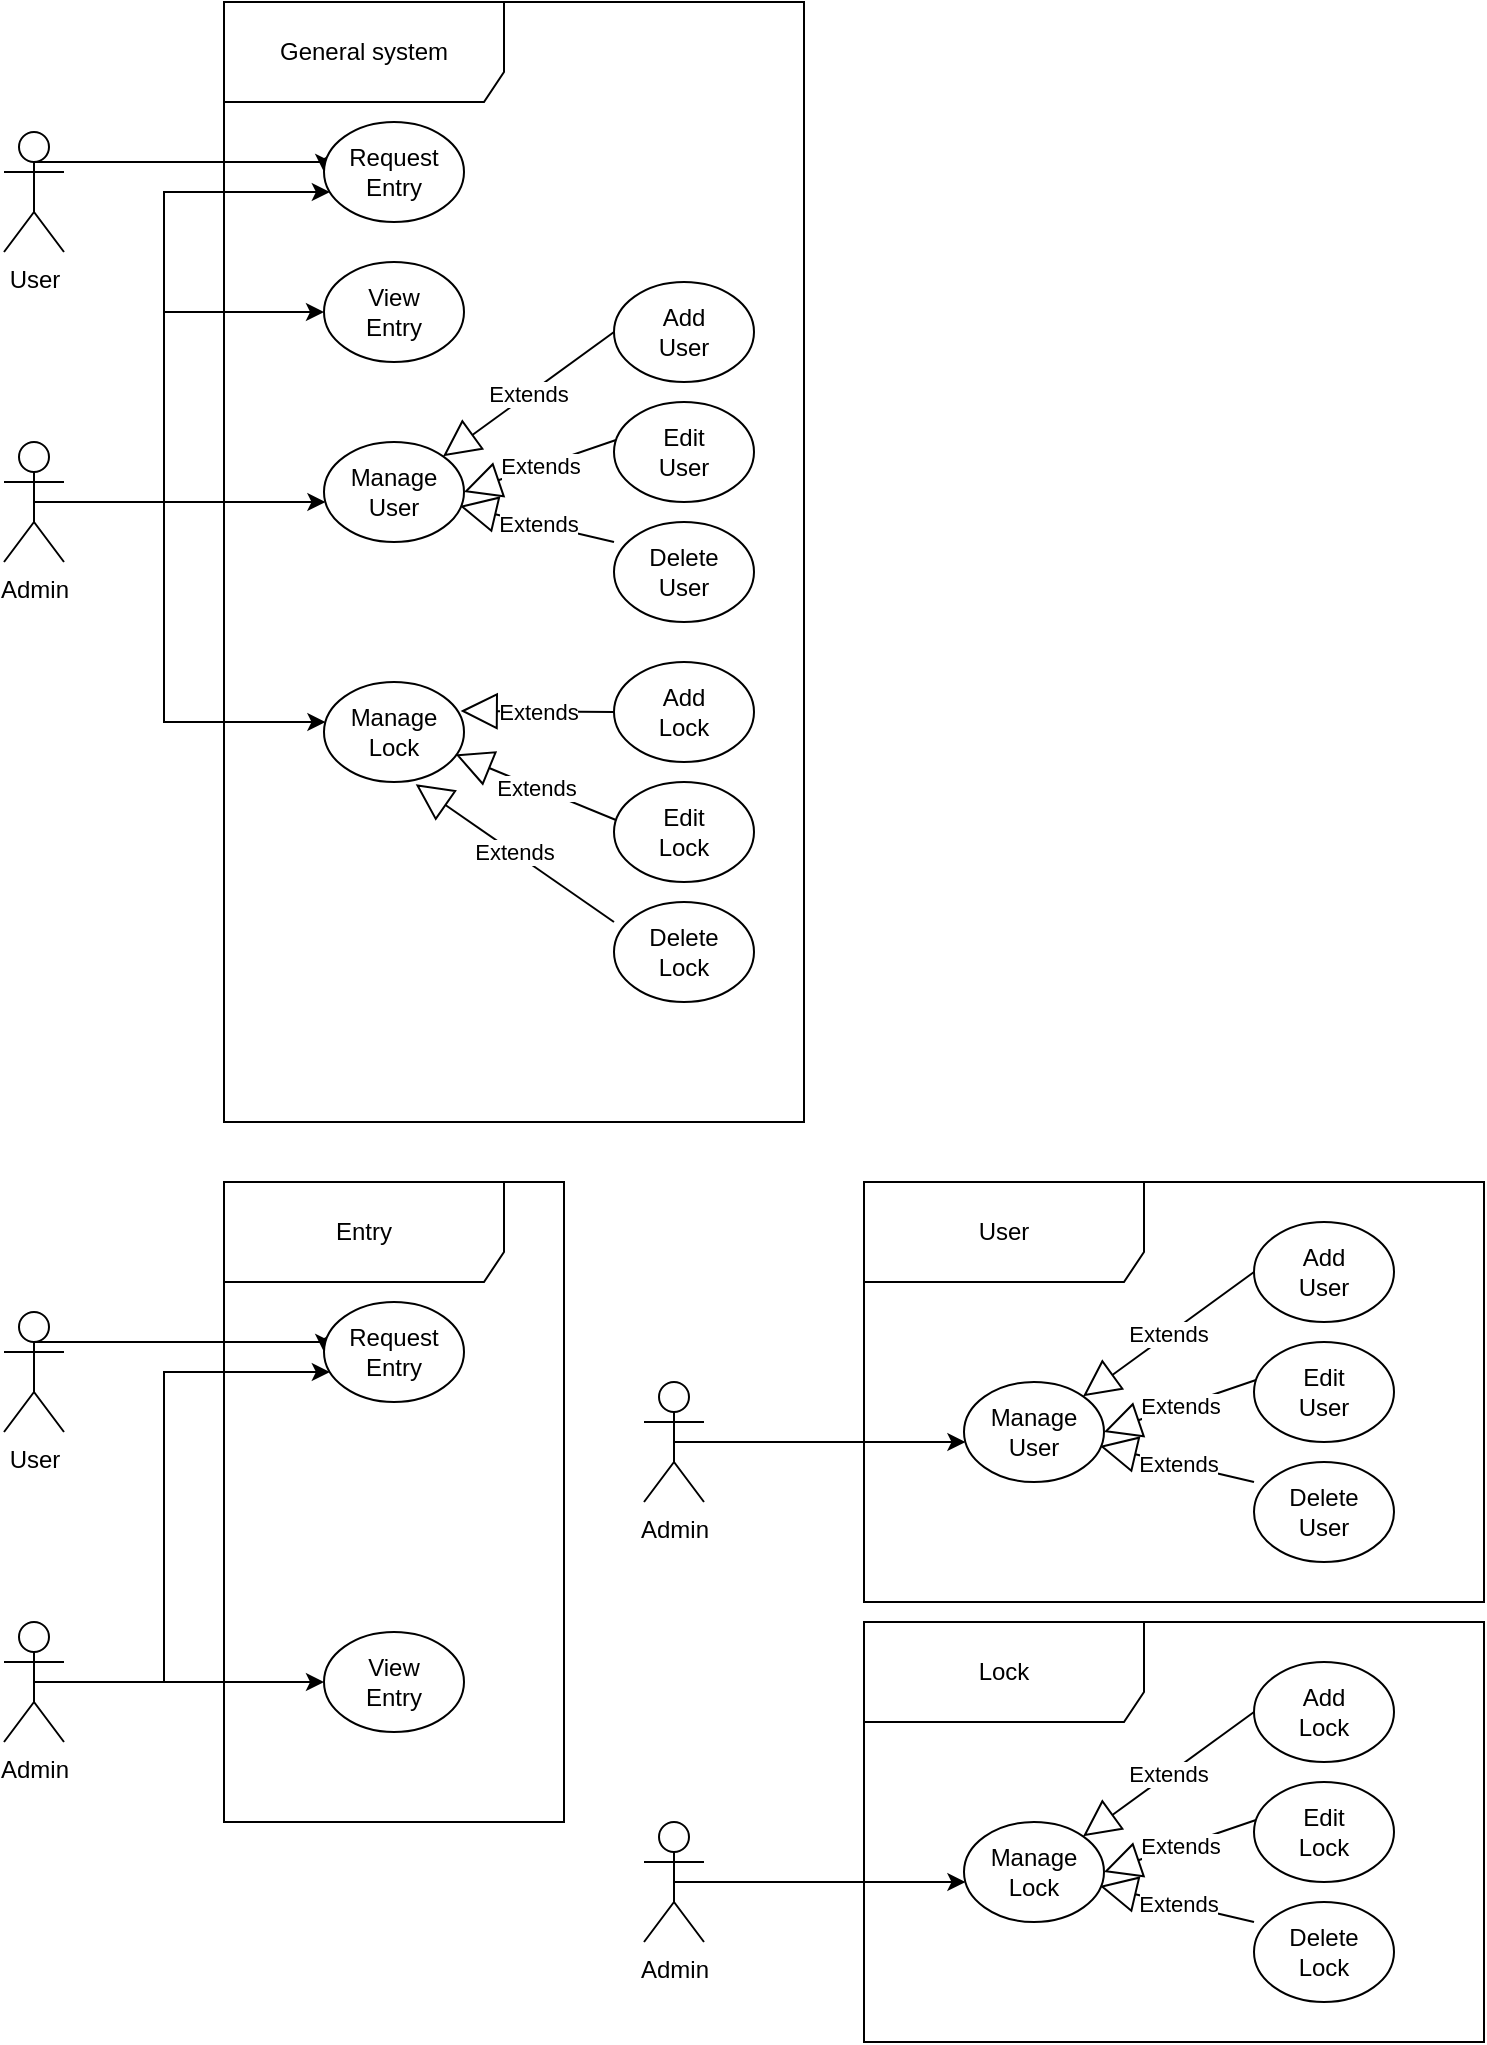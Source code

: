 <mxfile version="24.2.1" type="github">
  <diagram name="Page-1" id="KR48Tqy-JeSC4KKlanXZ">
    <mxGraphModel dx="1195" dy="628" grid="1" gridSize="10" guides="1" tooltips="1" connect="1" arrows="1" fold="1" page="1" pageScale="1" pageWidth="850" pageHeight="1100" math="0" shadow="0">
      <root>
        <mxCell id="0" />
        <mxCell id="1" parent="0" />
        <mxCell id="onHHWzs4_A-w2N-lZx2p-6" style="edgeStyle=orthogonalEdgeStyle;rounded=0;orthogonalLoop=1;jettySize=auto;html=1;exitX=0.5;exitY=0.5;exitDx=0;exitDy=0;exitPerimeter=0;entryX=0;entryY=0.5;entryDx=0;entryDy=0;" edge="1" parent="1" source="onHHWzs4_A-w2N-lZx2p-1" target="onHHWzs4_A-w2N-lZx2p-5">
          <mxGeometry relative="1" as="geometry">
            <Array as="points">
              <mxPoint x="85" y="100" />
              <mxPoint x="230" y="100" />
            </Array>
          </mxGeometry>
        </mxCell>
        <mxCell id="onHHWzs4_A-w2N-lZx2p-1" value="User" style="shape=umlActor;verticalLabelPosition=bottom;verticalAlign=top;html=1;" vertex="1" parent="1">
          <mxGeometry x="70" y="85" width="30" height="60" as="geometry" />
        </mxCell>
        <mxCell id="onHHWzs4_A-w2N-lZx2p-2" value="General system" style="shape=umlFrame;whiteSpace=wrap;html=1;pointerEvents=0;width=140;height=50;" vertex="1" parent="1">
          <mxGeometry x="180" y="20" width="290" height="560" as="geometry" />
        </mxCell>
        <mxCell id="onHHWzs4_A-w2N-lZx2p-5" value="Request&lt;br&gt;Entry" style="ellipse;html=1;whiteSpace=wrap;" vertex="1" parent="1">
          <mxGeometry x="230" y="80" width="70" height="50" as="geometry" />
        </mxCell>
        <mxCell id="onHHWzs4_A-w2N-lZx2p-10" style="edgeStyle=orthogonalEdgeStyle;rounded=0;orthogonalLoop=1;jettySize=auto;html=1;exitX=0.5;exitY=0.5;exitDx=0;exitDy=0;exitPerimeter=0;" edge="1" parent="1" source="onHHWzs4_A-w2N-lZx2p-9" target="onHHWzs4_A-w2N-lZx2p-5">
          <mxGeometry relative="1" as="geometry">
            <Array as="points">
              <mxPoint x="150" y="270" />
              <mxPoint x="150" y="115" />
            </Array>
          </mxGeometry>
        </mxCell>
        <mxCell id="onHHWzs4_A-w2N-lZx2p-12" style="edgeStyle=orthogonalEdgeStyle;rounded=0;orthogonalLoop=1;jettySize=auto;html=1;exitX=0.5;exitY=0.5;exitDx=0;exitDy=0;exitPerimeter=0;" edge="1" parent="1" source="onHHWzs4_A-w2N-lZx2p-9" target="onHHWzs4_A-w2N-lZx2p-11">
          <mxGeometry relative="1" as="geometry">
            <Array as="points">
              <mxPoint x="150" y="270" />
              <mxPoint x="150" y="175" />
            </Array>
          </mxGeometry>
        </mxCell>
        <mxCell id="onHHWzs4_A-w2N-lZx2p-14" style="edgeStyle=orthogonalEdgeStyle;rounded=0;orthogonalLoop=1;jettySize=auto;html=1;exitX=0.5;exitY=0.5;exitDx=0;exitDy=0;exitPerimeter=0;" edge="1" parent="1" source="onHHWzs4_A-w2N-lZx2p-9" target="onHHWzs4_A-w2N-lZx2p-13">
          <mxGeometry relative="1" as="geometry">
            <Array as="points">
              <mxPoint x="190" y="270" />
              <mxPoint x="190" y="270" />
            </Array>
          </mxGeometry>
        </mxCell>
        <mxCell id="onHHWzs4_A-w2N-lZx2p-16" style="edgeStyle=orthogonalEdgeStyle;rounded=0;orthogonalLoop=1;jettySize=auto;html=1;exitX=0.5;exitY=0.5;exitDx=0;exitDy=0;exitPerimeter=0;" edge="1" parent="1" source="onHHWzs4_A-w2N-lZx2p-9" target="onHHWzs4_A-w2N-lZx2p-15">
          <mxGeometry relative="1" as="geometry">
            <Array as="points">
              <mxPoint x="150" y="270" />
              <mxPoint x="150" y="380" />
            </Array>
          </mxGeometry>
        </mxCell>
        <mxCell id="onHHWzs4_A-w2N-lZx2p-9" value="Admin" style="shape=umlActor;verticalLabelPosition=bottom;verticalAlign=top;html=1;" vertex="1" parent="1">
          <mxGeometry x="70" y="240" width="30" height="60" as="geometry" />
        </mxCell>
        <mxCell id="onHHWzs4_A-w2N-lZx2p-11" value="View&lt;br&gt;Entry" style="ellipse;html=1;whiteSpace=wrap;" vertex="1" parent="1">
          <mxGeometry x="230" y="150" width="70" height="50" as="geometry" />
        </mxCell>
        <mxCell id="onHHWzs4_A-w2N-lZx2p-13" value="Manage&lt;br&gt;User" style="ellipse;html=1;whiteSpace=wrap;" vertex="1" parent="1">
          <mxGeometry x="230" y="240" width="70" height="50" as="geometry" />
        </mxCell>
        <mxCell id="onHHWzs4_A-w2N-lZx2p-15" value="Manage&lt;br&gt;Lock" style="ellipse;html=1;whiteSpace=wrap;" vertex="1" parent="1">
          <mxGeometry x="230" y="360" width="70" height="50" as="geometry" />
        </mxCell>
        <mxCell id="onHHWzs4_A-w2N-lZx2p-17" value="Extends" style="endArrow=block;endSize=16;endFill=0;html=1;rounded=0;exitX=0;exitY=0.5;exitDx=0;exitDy=0;" edge="1" parent="1" source="onHHWzs4_A-w2N-lZx2p-18" target="onHHWzs4_A-w2N-lZx2p-13">
          <mxGeometry width="160" relative="1" as="geometry">
            <mxPoint x="350" y="260" as="sourcePoint" />
            <mxPoint x="510" y="260" as="targetPoint" />
          </mxGeometry>
        </mxCell>
        <mxCell id="onHHWzs4_A-w2N-lZx2p-18" value="Add&lt;br&gt;User" style="ellipse;html=1;whiteSpace=wrap;" vertex="1" parent="1">
          <mxGeometry x="375" y="160" width="70" height="50" as="geometry" />
        </mxCell>
        <mxCell id="onHHWzs4_A-w2N-lZx2p-19" value="Edit&lt;br&gt;User" style="ellipse;html=1;whiteSpace=wrap;" vertex="1" parent="1">
          <mxGeometry x="375" y="220" width="70" height="50" as="geometry" />
        </mxCell>
        <mxCell id="onHHWzs4_A-w2N-lZx2p-20" value="Extends" style="endArrow=block;endSize=16;endFill=0;html=1;rounded=0;exitX=0.014;exitY=0.38;exitDx=0;exitDy=0;exitPerimeter=0;entryX=1;entryY=0.5;entryDx=0;entryDy=0;" edge="1" parent="1" source="onHHWzs4_A-w2N-lZx2p-19" target="onHHWzs4_A-w2N-lZx2p-13">
          <mxGeometry width="160" relative="1" as="geometry">
            <mxPoint x="370" y="272" as="sourcePoint" />
            <mxPoint x="296" y="300" as="targetPoint" />
          </mxGeometry>
        </mxCell>
        <mxCell id="onHHWzs4_A-w2N-lZx2p-21" value="Delete&lt;br&gt;User" style="ellipse;html=1;whiteSpace=wrap;" vertex="1" parent="1">
          <mxGeometry x="375" y="280" width="70" height="50" as="geometry" />
        </mxCell>
        <mxCell id="onHHWzs4_A-w2N-lZx2p-22" value="Extends" style="endArrow=block;endSize=16;endFill=0;html=1;rounded=0;exitX=0;exitY=0.2;exitDx=0;exitDy=0;exitPerimeter=0;entryX=0.971;entryY=0.64;entryDx=0;entryDy=0;entryPerimeter=0;" edge="1" parent="1" source="onHHWzs4_A-w2N-lZx2p-21" target="onHHWzs4_A-w2N-lZx2p-13">
          <mxGeometry width="160" relative="1" as="geometry">
            <mxPoint x="351" y="249" as="sourcePoint" />
            <mxPoint x="310" y="255" as="targetPoint" />
          </mxGeometry>
        </mxCell>
        <mxCell id="onHHWzs4_A-w2N-lZx2p-23" value="Add&lt;br&gt;Lock" style="ellipse;html=1;whiteSpace=wrap;" vertex="1" parent="1">
          <mxGeometry x="375" y="350" width="70" height="50" as="geometry" />
        </mxCell>
        <mxCell id="onHHWzs4_A-w2N-lZx2p-24" value="Edit&lt;br&gt;Lock" style="ellipse;html=1;whiteSpace=wrap;" vertex="1" parent="1">
          <mxGeometry x="375" y="410" width="70" height="50" as="geometry" />
        </mxCell>
        <mxCell id="onHHWzs4_A-w2N-lZx2p-25" value="&lt;div&gt;Delete&lt;/div&gt;&lt;div&gt;Lock&lt;/div&gt;" style="ellipse;html=1;whiteSpace=wrap;" vertex="1" parent="1">
          <mxGeometry x="375" y="470" width="70" height="50" as="geometry" />
        </mxCell>
        <mxCell id="onHHWzs4_A-w2N-lZx2p-26" value="Extends" style="endArrow=block;endSize=16;endFill=0;html=1;rounded=0;exitX=0;exitY=0.5;exitDx=0;exitDy=0;entryX=0.976;entryY=0.29;entryDx=0;entryDy=0;entryPerimeter=0;" edge="1" source="onHHWzs4_A-w2N-lZx2p-23" parent="1" target="onHHWzs4_A-w2N-lZx2p-15">
          <mxGeometry width="160" relative="1" as="geometry">
            <mxPoint x="350" y="450" as="sourcePoint" />
            <mxPoint x="290" y="437" as="targetPoint" />
          </mxGeometry>
        </mxCell>
        <mxCell id="onHHWzs4_A-w2N-lZx2p-27" value="Extends" style="endArrow=block;endSize=16;endFill=0;html=1;rounded=0;exitX=0.014;exitY=0.38;exitDx=0;exitDy=0;exitPerimeter=0;entryX=0.94;entryY=0.723;entryDx=0;entryDy=0;entryPerimeter=0;" edge="1" source="onHHWzs4_A-w2N-lZx2p-24" parent="1" target="onHHWzs4_A-w2N-lZx2p-15">
          <mxGeometry width="160" relative="1" as="geometry">
            <mxPoint x="370" y="462" as="sourcePoint" />
            <mxPoint x="300" y="455" as="targetPoint" />
          </mxGeometry>
        </mxCell>
        <mxCell id="onHHWzs4_A-w2N-lZx2p-28" value="Extends" style="endArrow=block;endSize=16;endFill=0;html=1;rounded=0;exitX=0;exitY=0.2;exitDx=0;exitDy=0;exitPerimeter=0;entryX=0.655;entryY=1.023;entryDx=0;entryDy=0;entryPerimeter=0;" edge="1" source="onHHWzs4_A-w2N-lZx2p-25" parent="1" target="onHHWzs4_A-w2N-lZx2p-15">
          <mxGeometry width="160" relative="1" as="geometry">
            <mxPoint x="351" y="439" as="sourcePoint" />
            <mxPoint x="298" y="462" as="targetPoint" />
          </mxGeometry>
        </mxCell>
        <mxCell id="onHHWzs4_A-w2N-lZx2p-29" value="Admin" style="shape=umlActor;verticalLabelPosition=bottom;verticalAlign=top;html=1;" vertex="1" parent="1">
          <mxGeometry x="70" y="830" width="30" height="60" as="geometry" />
        </mxCell>
        <mxCell id="onHHWzs4_A-w2N-lZx2p-30" value="User" style="shape=umlActor;verticalLabelPosition=bottom;verticalAlign=top;html=1;" vertex="1" parent="1">
          <mxGeometry x="70" y="675" width="30" height="60" as="geometry" />
        </mxCell>
        <mxCell id="onHHWzs4_A-w2N-lZx2p-31" style="edgeStyle=orthogonalEdgeStyle;rounded=0;orthogonalLoop=1;jettySize=auto;html=1;exitX=0.5;exitY=0.5;exitDx=0;exitDy=0;exitPerimeter=0;entryX=0;entryY=0.5;entryDx=0;entryDy=0;" edge="1" source="onHHWzs4_A-w2N-lZx2p-30" target="onHHWzs4_A-w2N-lZx2p-32" parent="1">
          <mxGeometry relative="1" as="geometry">
            <Array as="points">
              <mxPoint x="85" y="690" />
              <mxPoint x="230" y="690" />
            </Array>
          </mxGeometry>
        </mxCell>
        <mxCell id="onHHWzs4_A-w2N-lZx2p-32" value="Request&lt;br&gt;Entry" style="ellipse;html=1;whiteSpace=wrap;" vertex="1" parent="1">
          <mxGeometry x="230" y="670" width="70" height="50" as="geometry" />
        </mxCell>
        <mxCell id="onHHWzs4_A-w2N-lZx2p-33" style="edgeStyle=orthogonalEdgeStyle;rounded=0;orthogonalLoop=1;jettySize=auto;html=1;exitX=0.5;exitY=0.5;exitDx=0;exitDy=0;exitPerimeter=0;" edge="1" source="onHHWzs4_A-w2N-lZx2p-29" target="onHHWzs4_A-w2N-lZx2p-32" parent="1">
          <mxGeometry relative="1" as="geometry">
            <Array as="points">
              <mxPoint x="150" y="860" />
              <mxPoint x="150" y="705" />
            </Array>
          </mxGeometry>
        </mxCell>
        <mxCell id="onHHWzs4_A-w2N-lZx2p-34" value="View&lt;br&gt;Entry" style="ellipse;html=1;whiteSpace=wrap;" vertex="1" parent="1">
          <mxGeometry x="230" y="835" width="70" height="50" as="geometry" />
        </mxCell>
        <mxCell id="onHHWzs4_A-w2N-lZx2p-35" style="edgeStyle=orthogonalEdgeStyle;rounded=0;orthogonalLoop=1;jettySize=auto;html=1;exitX=0.5;exitY=0.5;exitDx=0;exitDy=0;exitPerimeter=0;" edge="1" source="onHHWzs4_A-w2N-lZx2p-29" target="onHHWzs4_A-w2N-lZx2p-34" parent="1">
          <mxGeometry relative="1" as="geometry">
            <Array as="points">
              <mxPoint x="210" y="860" />
              <mxPoint x="210" y="860" />
            </Array>
          </mxGeometry>
        </mxCell>
        <mxCell id="onHHWzs4_A-w2N-lZx2p-36" value="Entry" style="shape=umlFrame;whiteSpace=wrap;html=1;pointerEvents=0;width=140;height=50;" vertex="1" parent="1">
          <mxGeometry x="180" y="610" width="170" height="320" as="geometry" />
        </mxCell>
        <mxCell id="onHHWzs4_A-w2N-lZx2p-37" value="Admin" style="shape=umlActor;verticalLabelPosition=bottom;verticalAlign=top;html=1;" vertex="1" parent="1">
          <mxGeometry x="390" y="710" width="30" height="60" as="geometry" />
        </mxCell>
        <mxCell id="onHHWzs4_A-w2N-lZx2p-38" style="edgeStyle=orthogonalEdgeStyle;rounded=0;orthogonalLoop=1;jettySize=auto;html=1;exitX=0.5;exitY=0.5;exitDx=0;exitDy=0;exitPerimeter=0;" edge="1" source="onHHWzs4_A-w2N-lZx2p-37" target="onHHWzs4_A-w2N-lZx2p-39" parent="1">
          <mxGeometry relative="1" as="geometry">
            <Array as="points">
              <mxPoint x="510" y="740" />
              <mxPoint x="510" y="740" />
            </Array>
          </mxGeometry>
        </mxCell>
        <mxCell id="onHHWzs4_A-w2N-lZx2p-39" value="Manage&lt;br&gt;User" style="ellipse;html=1;whiteSpace=wrap;" vertex="1" parent="1">
          <mxGeometry x="550" y="710" width="70" height="50" as="geometry" />
        </mxCell>
        <mxCell id="onHHWzs4_A-w2N-lZx2p-40" value="Extends" style="endArrow=block;endSize=16;endFill=0;html=1;rounded=0;exitX=0;exitY=0.5;exitDx=0;exitDy=0;" edge="1" source="onHHWzs4_A-w2N-lZx2p-45" target="onHHWzs4_A-w2N-lZx2p-39" parent="1">
          <mxGeometry width="160" relative="1" as="geometry">
            <mxPoint x="670" y="730" as="sourcePoint" />
            <mxPoint x="830" y="730" as="targetPoint" />
          </mxGeometry>
        </mxCell>
        <mxCell id="onHHWzs4_A-w2N-lZx2p-41" value="Extends" style="endArrow=block;endSize=16;endFill=0;html=1;rounded=0;exitX=0.014;exitY=0.38;exitDx=0;exitDy=0;exitPerimeter=0;entryX=1;entryY=0.5;entryDx=0;entryDy=0;" edge="1" source="onHHWzs4_A-w2N-lZx2p-44" target="onHHWzs4_A-w2N-lZx2p-39" parent="1">
          <mxGeometry width="160" relative="1" as="geometry">
            <mxPoint x="690" y="742" as="sourcePoint" />
            <mxPoint x="616" y="770" as="targetPoint" />
          </mxGeometry>
        </mxCell>
        <mxCell id="onHHWzs4_A-w2N-lZx2p-42" value="Extends" style="endArrow=block;endSize=16;endFill=0;html=1;rounded=0;exitX=0;exitY=0.2;exitDx=0;exitDy=0;exitPerimeter=0;entryX=0.971;entryY=0.64;entryDx=0;entryDy=0;entryPerimeter=0;" edge="1" source="onHHWzs4_A-w2N-lZx2p-43" target="onHHWzs4_A-w2N-lZx2p-39" parent="1">
          <mxGeometry width="160" relative="1" as="geometry">
            <mxPoint x="671" y="719" as="sourcePoint" />
            <mxPoint x="630" y="725" as="targetPoint" />
          </mxGeometry>
        </mxCell>
        <mxCell id="onHHWzs4_A-w2N-lZx2p-43" value="Delete&lt;br&gt;User" style="ellipse;html=1;whiteSpace=wrap;" vertex="1" parent="1">
          <mxGeometry x="695" y="750" width="70" height="50" as="geometry" />
        </mxCell>
        <mxCell id="onHHWzs4_A-w2N-lZx2p-44" value="Edit&lt;br&gt;User" style="ellipse;html=1;whiteSpace=wrap;" vertex="1" parent="1">
          <mxGeometry x="695" y="690" width="70" height="50" as="geometry" />
        </mxCell>
        <mxCell id="onHHWzs4_A-w2N-lZx2p-45" value="Add&lt;br&gt;User" style="ellipse;html=1;whiteSpace=wrap;" vertex="1" parent="1">
          <mxGeometry x="695" y="630" width="70" height="50" as="geometry" />
        </mxCell>
        <mxCell id="onHHWzs4_A-w2N-lZx2p-46" value="User" style="shape=umlFrame;whiteSpace=wrap;html=1;pointerEvents=0;width=140;height=50;" vertex="1" parent="1">
          <mxGeometry x="500" y="610" width="310" height="210" as="geometry" />
        </mxCell>
        <mxCell id="onHHWzs4_A-w2N-lZx2p-47" value="Admin" style="shape=umlActor;verticalLabelPosition=bottom;verticalAlign=top;html=1;" vertex="1" parent="1">
          <mxGeometry x="390" y="930" width="30" height="60" as="geometry" />
        </mxCell>
        <mxCell id="onHHWzs4_A-w2N-lZx2p-48" style="edgeStyle=orthogonalEdgeStyle;rounded=0;orthogonalLoop=1;jettySize=auto;html=1;exitX=0.5;exitY=0.5;exitDx=0;exitDy=0;exitPerimeter=0;" edge="1" source="onHHWzs4_A-w2N-lZx2p-47" target="onHHWzs4_A-w2N-lZx2p-49" parent="1">
          <mxGeometry relative="1" as="geometry">
            <Array as="points">
              <mxPoint x="510" y="960" />
              <mxPoint x="510" y="960" />
            </Array>
          </mxGeometry>
        </mxCell>
        <mxCell id="onHHWzs4_A-w2N-lZx2p-49" value="&lt;div&gt;Manage&lt;/div&gt;&lt;div&gt;Lock&lt;br&gt;&lt;/div&gt;" style="ellipse;html=1;whiteSpace=wrap;" vertex="1" parent="1">
          <mxGeometry x="550" y="930" width="70" height="50" as="geometry" />
        </mxCell>
        <mxCell id="onHHWzs4_A-w2N-lZx2p-50" value="Extends" style="endArrow=block;endSize=16;endFill=0;html=1;rounded=0;exitX=0;exitY=0.5;exitDx=0;exitDy=0;" edge="1" source="onHHWzs4_A-w2N-lZx2p-55" target="onHHWzs4_A-w2N-lZx2p-49" parent="1">
          <mxGeometry width="160" relative="1" as="geometry">
            <mxPoint x="670" y="950" as="sourcePoint" />
            <mxPoint x="830" y="950" as="targetPoint" />
          </mxGeometry>
        </mxCell>
        <mxCell id="onHHWzs4_A-w2N-lZx2p-51" value="Extends" style="endArrow=block;endSize=16;endFill=0;html=1;rounded=0;exitX=0.014;exitY=0.38;exitDx=0;exitDy=0;exitPerimeter=0;entryX=1;entryY=0.5;entryDx=0;entryDy=0;" edge="1" source="onHHWzs4_A-w2N-lZx2p-54" target="onHHWzs4_A-w2N-lZx2p-49" parent="1">
          <mxGeometry width="160" relative="1" as="geometry">
            <mxPoint x="690" y="962" as="sourcePoint" />
            <mxPoint x="616" y="990" as="targetPoint" />
          </mxGeometry>
        </mxCell>
        <mxCell id="onHHWzs4_A-w2N-lZx2p-52" value="Extends" style="endArrow=block;endSize=16;endFill=0;html=1;rounded=0;exitX=0;exitY=0.2;exitDx=0;exitDy=0;exitPerimeter=0;entryX=0.971;entryY=0.64;entryDx=0;entryDy=0;entryPerimeter=0;" edge="1" source="onHHWzs4_A-w2N-lZx2p-53" target="onHHWzs4_A-w2N-lZx2p-49" parent="1">
          <mxGeometry width="160" relative="1" as="geometry">
            <mxPoint x="671" y="939" as="sourcePoint" />
            <mxPoint x="630" y="945" as="targetPoint" />
          </mxGeometry>
        </mxCell>
        <mxCell id="onHHWzs4_A-w2N-lZx2p-53" value="&lt;div&gt;Delete&lt;/div&gt;&lt;div&gt;Lock&lt;br&gt;&lt;/div&gt;" style="ellipse;html=1;whiteSpace=wrap;" vertex="1" parent="1">
          <mxGeometry x="695" y="970" width="70" height="50" as="geometry" />
        </mxCell>
        <mxCell id="onHHWzs4_A-w2N-lZx2p-54" value="&lt;div&gt;Edit&lt;/div&gt;Lock" style="ellipse;html=1;whiteSpace=wrap;" vertex="1" parent="1">
          <mxGeometry x="695" y="910" width="70" height="50" as="geometry" />
        </mxCell>
        <mxCell id="onHHWzs4_A-w2N-lZx2p-55" value="&lt;div&gt;Add&lt;/div&gt;&lt;div&gt;Lock&lt;br&gt;&lt;/div&gt;" style="ellipse;html=1;whiteSpace=wrap;" vertex="1" parent="1">
          <mxGeometry x="695" y="850" width="70" height="50" as="geometry" />
        </mxCell>
        <mxCell id="onHHWzs4_A-w2N-lZx2p-56" value="Lock" style="shape=umlFrame;whiteSpace=wrap;html=1;pointerEvents=0;width=140;height=50;" vertex="1" parent="1">
          <mxGeometry x="500" y="830" width="310" height="210" as="geometry" />
        </mxCell>
      </root>
    </mxGraphModel>
  </diagram>
</mxfile>
